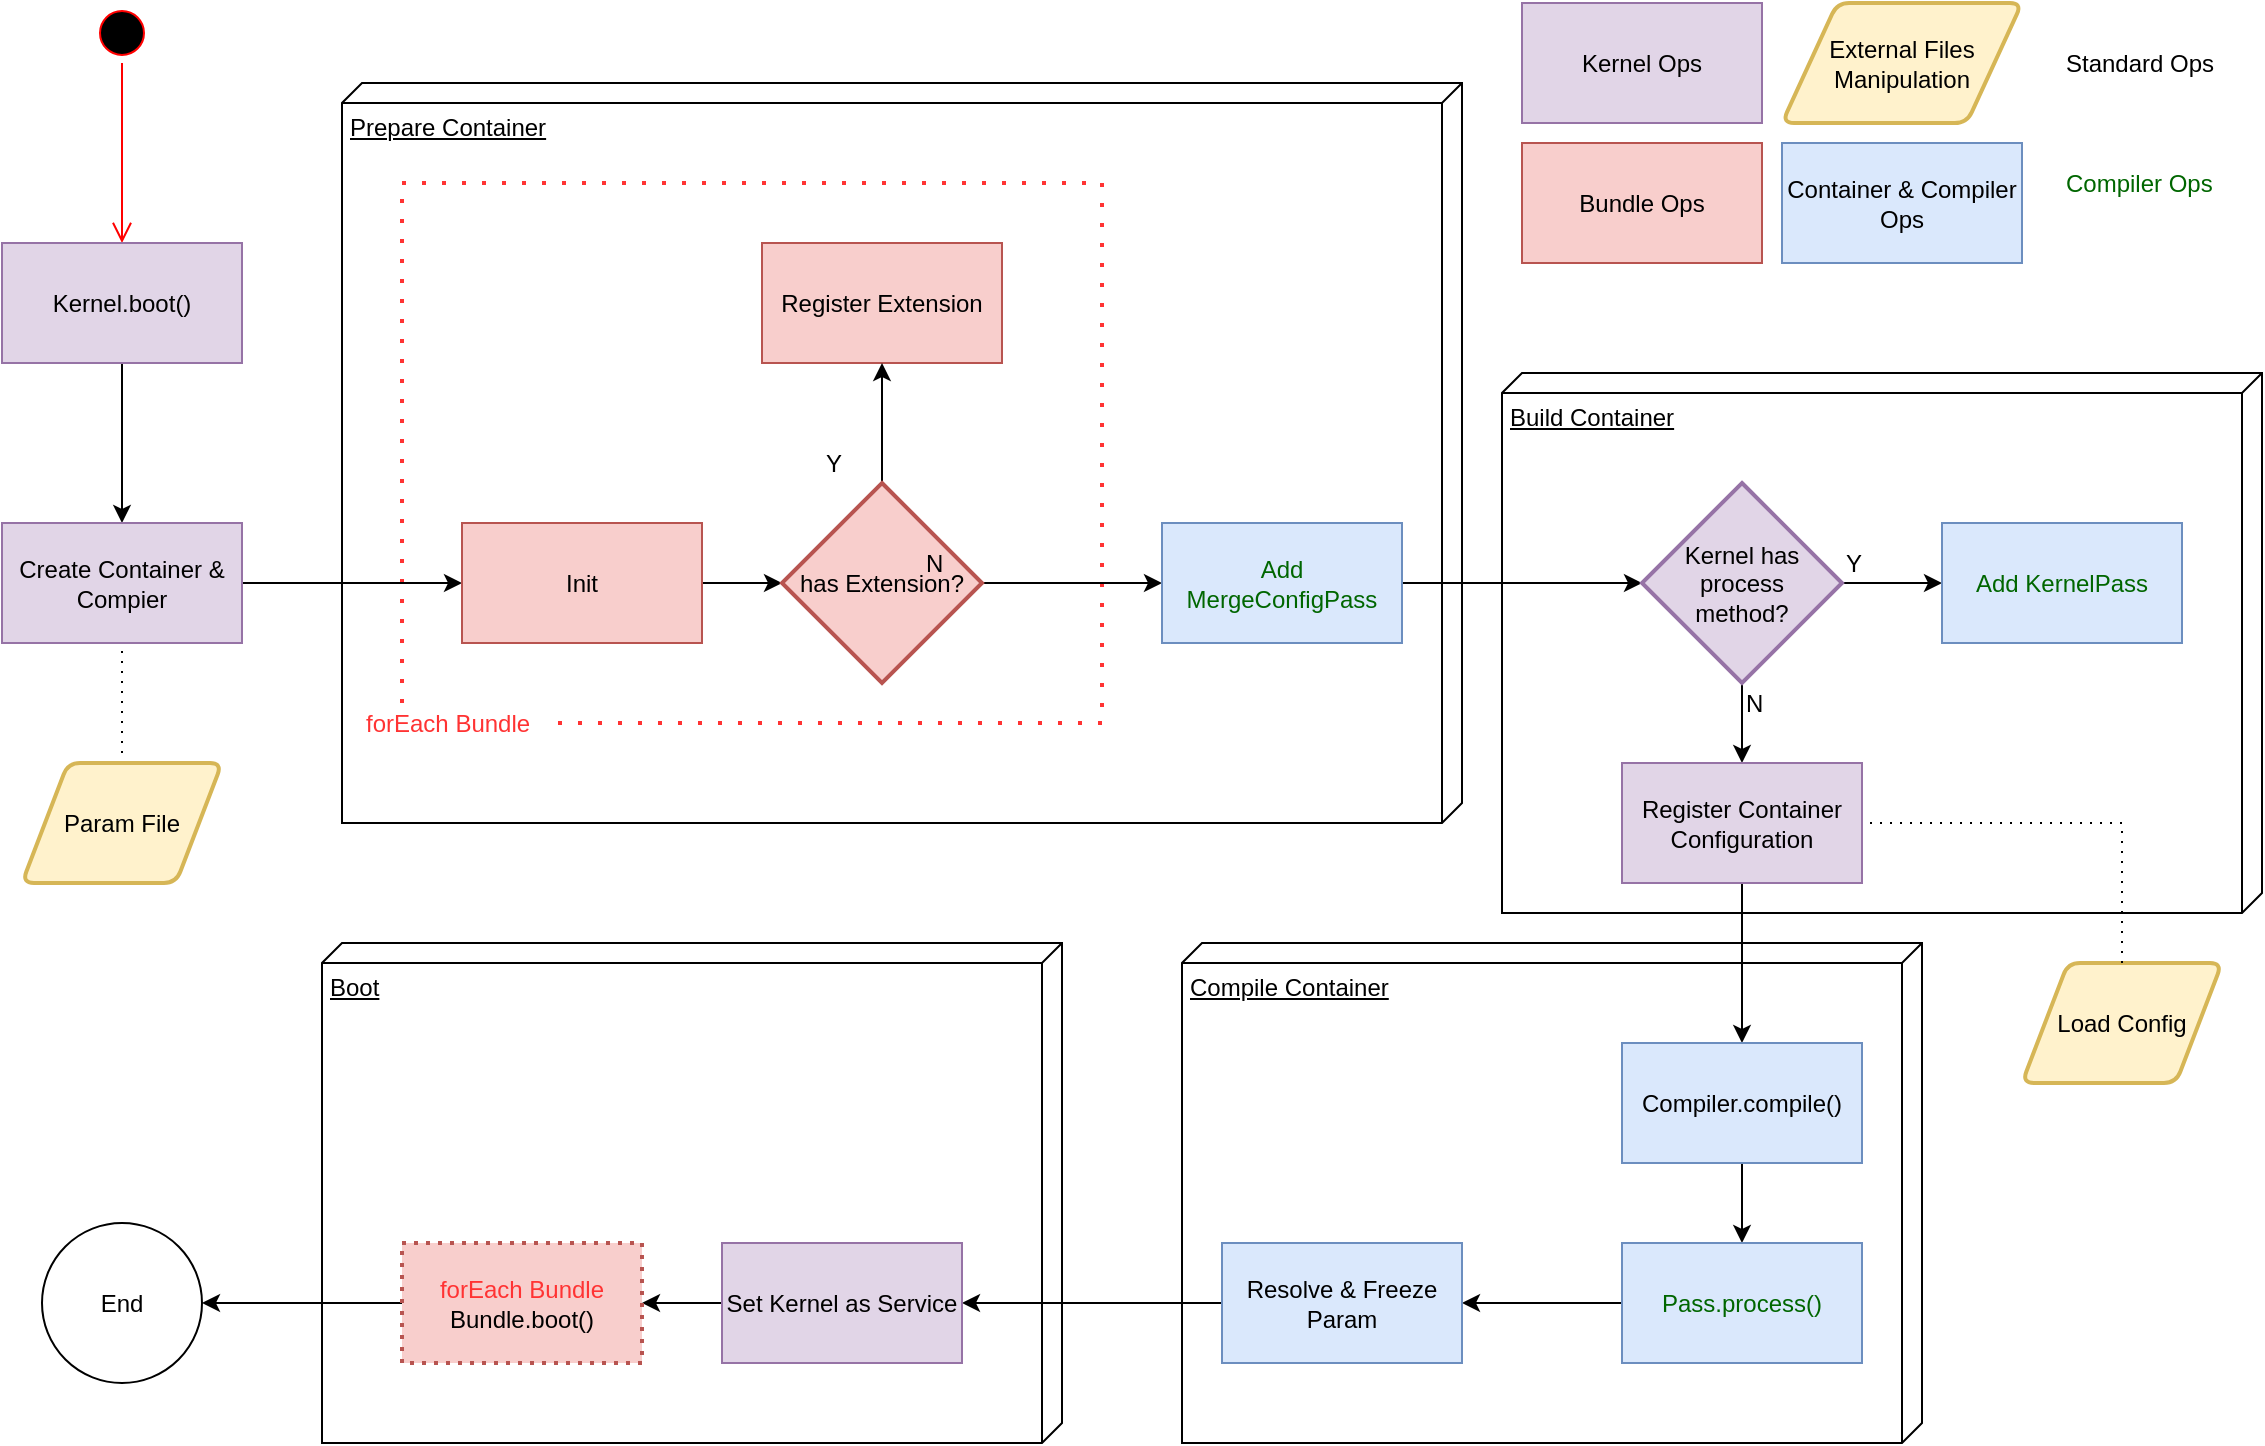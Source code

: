 <mxfile version="12.1.0" type="device" pages="1"><diagram id="0aX_6PSKxQDLrFqcyV0b" name="Page-1"><mxGraphModel dx="3120" dy="2194" grid="1" gridSize="10" guides="1" tooltips="1" connect="1" arrows="1" fold="1" page="1" pageScale="1" pageWidth="1169" pageHeight="827" math="0" shadow="0"><root><mxCell id="0"/><mxCell id="1" parent="0"/><mxCell id="4z8fx30DrOgJ4l-k7k_Z-54" value="Boot" style="verticalAlign=top;align=left;spacingTop=8;spacingLeft=2;spacingRight=12;shape=cube;size=10;direction=south;fontStyle=4;html=1;" vertex="1" parent="1"><mxGeometry x="177" y="521.5" width="370" height="250" as="geometry"/></mxCell><mxCell id="4z8fx30DrOgJ4l-k7k_Z-53" value="Compile Container" style="verticalAlign=top;align=left;spacingTop=8;spacingLeft=2;spacingRight=12;shape=cube;size=10;direction=south;fontStyle=4;html=1;" vertex="1" parent="1"><mxGeometry x="607" y="521.5" width="370" height="250" as="geometry"/></mxCell><mxCell id="4z8fx30DrOgJ4l-k7k_Z-34" value="Build Container" style="verticalAlign=top;align=left;spacingTop=8;spacingLeft=2;spacingRight=12;shape=cube;size=10;direction=south;fontStyle=4;html=1;" vertex="1" parent="1"><mxGeometry x="767" y="236.5" width="380" height="270" as="geometry"/></mxCell><mxCell id="4z8fx30DrOgJ4l-k7k_Z-20" value="Prepare Container" style="verticalAlign=top;align=left;spacingTop=8;spacingLeft=2;spacingRight=12;shape=cube;size=10;direction=south;fontStyle=4;html=1;" vertex="1" parent="1"><mxGeometry x="187" y="91.5" width="560" height="370" as="geometry"/></mxCell><mxCell id="4z8fx30DrOgJ4l-k7k_Z-27" value="" style="rounded=0;whiteSpace=wrap;html=1;strokeColor=#FF3333;dashed=1;dashPattern=1 4;fillColor=none;strokeWidth=2;" vertex="1" parent="1"><mxGeometry x="217" y="141.5" width="350" height="270" as="geometry"/></mxCell><mxCell id="4z8fx30DrOgJ4l-k7k_Z-2" value="" style="ellipse;html=1;shape=startState;fillColor=#000000;strokeColor=#ff0000;" vertex="1" parent="1"><mxGeometry x="62" y="51.5" width="30" height="30" as="geometry"/></mxCell><mxCell id="4z8fx30DrOgJ4l-k7k_Z-3" value="" style="edgeStyle=orthogonalEdgeStyle;html=1;verticalAlign=bottom;endArrow=open;endSize=8;strokeColor=#ff0000;entryX=0.5;entryY=0;entryDx=0;entryDy=0;" edge="1" source="4z8fx30DrOgJ4l-k7k_Z-2" parent="1" target="4z8fx30DrOgJ4l-k7k_Z-4"><mxGeometry relative="1" as="geometry"><mxPoint x="32" y="141.5" as="targetPoint"/></mxGeometry></mxCell><mxCell id="4z8fx30DrOgJ4l-k7k_Z-6" value="" style="edgeStyle=orthogonalEdgeStyle;rounded=0;orthogonalLoop=1;jettySize=auto;html=1;" edge="1" parent="1" source="4z8fx30DrOgJ4l-k7k_Z-4" target="4z8fx30DrOgJ4l-k7k_Z-5"><mxGeometry relative="1" as="geometry"/></mxCell><mxCell id="4z8fx30DrOgJ4l-k7k_Z-4" value="Kernel.boot()" style="rounded=0;whiteSpace=wrap;html=1;fillColor=#e1d5e7;strokeColor=#9673a6;" vertex="1" parent="1"><mxGeometry x="17" y="171.5" width="120" height="60" as="geometry"/></mxCell><mxCell id="4z8fx30DrOgJ4l-k7k_Z-11" value="" style="edgeStyle=orthogonalEdgeStyle;rounded=0;orthogonalLoop=1;jettySize=auto;html=1;endArrow=classic;endFill=1;" edge="1" parent="1" source="4z8fx30DrOgJ4l-k7k_Z-5" target="4z8fx30DrOgJ4l-k7k_Z-10"><mxGeometry relative="1" as="geometry"/></mxCell><mxCell id="4z8fx30DrOgJ4l-k7k_Z-5" value="Create Container &amp;amp; Compier" style="rounded=0;whiteSpace=wrap;html=1;fillColor=#e1d5e7;strokeColor=#9673a6;" vertex="1" parent="1"><mxGeometry x="17" y="311.5" width="120" height="60" as="geometry"/></mxCell><mxCell id="4z8fx30DrOgJ4l-k7k_Z-16" style="edgeStyle=orthogonalEdgeStyle;rounded=0;orthogonalLoop=1;jettySize=auto;html=1;exitX=1;exitY=0.5;exitDx=0;exitDy=0;entryX=0;entryY=0.5;entryDx=0;entryDy=0;entryPerimeter=0;endArrow=classic;endFill=1;" edge="1" parent="1" source="4z8fx30DrOgJ4l-k7k_Z-10" target="4z8fx30DrOgJ4l-k7k_Z-12"><mxGeometry relative="1" as="geometry"/></mxCell><mxCell id="4z8fx30DrOgJ4l-k7k_Z-10" value="Init" style="rounded=0;whiteSpace=wrap;html=1;fillColor=#f8cecc;strokeColor=#b85450;" vertex="1" parent="1"><mxGeometry x="247" y="311.5" width="120" height="60" as="geometry"/></mxCell><mxCell id="4z8fx30DrOgJ4l-k7k_Z-13" value="Register Extension" style="rounded=0;whiteSpace=wrap;html=1;fillColor=#f8cecc;strokeColor=#b85450;" vertex="1" parent="1"><mxGeometry x="397" y="171.5" width="120" height="60" as="geometry"/></mxCell><mxCell id="4z8fx30DrOgJ4l-k7k_Z-8" style="edgeStyle=orthogonalEdgeStyle;rounded=0;orthogonalLoop=1;jettySize=auto;html=1;exitX=0.5;exitY=0;exitDx=0;exitDy=0;entryX=0.5;entryY=1;entryDx=0;entryDy=0;dashed=1;dashPattern=1 4;endArrow=none;endFill=0;" edge="1" parent="1" source="4z8fx30DrOgJ4l-k7k_Z-7" target="4z8fx30DrOgJ4l-k7k_Z-5"><mxGeometry relative="1" as="geometry"/></mxCell><mxCell id="4z8fx30DrOgJ4l-k7k_Z-7" value="Param File" style="shape=parallelogram;html=1;strokeWidth=2;perimeter=parallelogramPerimeter;whiteSpace=wrap;rounded=1;arcSize=12;size=0.23;fillColor=#fff2cc;strokeColor=#d6b656;" vertex="1" parent="1"><mxGeometry x="27" y="431.5" width="100" height="60" as="geometry"/></mxCell><mxCell id="4z8fx30DrOgJ4l-k7k_Z-14" style="edgeStyle=orthogonalEdgeStyle;rounded=0;orthogonalLoop=1;jettySize=auto;html=1;exitX=0.5;exitY=0;exitDx=0;exitDy=0;exitPerimeter=0;entryX=0.5;entryY=1;entryDx=0;entryDy=0;endArrow=classic;endFill=1;" edge="1" parent="1" source="4z8fx30DrOgJ4l-k7k_Z-12" target="4z8fx30DrOgJ4l-k7k_Z-13"><mxGeometry relative="1" as="geometry"/></mxCell><mxCell id="4z8fx30DrOgJ4l-k7k_Z-18" style="edgeStyle=orthogonalEdgeStyle;rounded=0;orthogonalLoop=1;jettySize=auto;html=1;exitX=1;exitY=0.5;exitDx=0;exitDy=0;exitPerimeter=0;entryX=0;entryY=0.5;entryDx=0;entryDy=0;endArrow=classic;endFill=1;" edge="1" parent="1" source="4z8fx30DrOgJ4l-k7k_Z-12" target="4z8fx30DrOgJ4l-k7k_Z-17"><mxGeometry relative="1" as="geometry"/></mxCell><mxCell id="4z8fx30DrOgJ4l-k7k_Z-12" value="has Extension?" style="strokeWidth=2;html=1;shape=mxgraph.flowchart.decision;whiteSpace=wrap;fillColor=#f8cecc;strokeColor=#b85450;" vertex="1" parent="1"><mxGeometry x="407" y="291.5" width="100" height="100" as="geometry"/></mxCell><mxCell id="4z8fx30DrOgJ4l-k7k_Z-15" value="Y" style="text;html=1;resizable=0;points=[];autosize=1;align=left;verticalAlign=top;spacingTop=-4;" vertex="1" parent="1"><mxGeometry x="427" y="271.5" width="20" height="20" as="geometry"/></mxCell><mxCell id="4z8fx30DrOgJ4l-k7k_Z-22" value="" style="edgeStyle=orthogonalEdgeStyle;rounded=0;orthogonalLoop=1;jettySize=auto;html=1;endArrow=classic;endFill=1;entryX=0;entryY=0.5;entryDx=0;entryDy=0;entryPerimeter=0;" edge="1" parent="1" source="4z8fx30DrOgJ4l-k7k_Z-17" target="4z8fx30DrOgJ4l-k7k_Z-23"><mxGeometry relative="1" as="geometry"><mxPoint x="717" y="341.5" as="targetPoint"/></mxGeometry></mxCell><mxCell id="4z8fx30DrOgJ4l-k7k_Z-17" value="&lt;font color=&quot;#006600&quot;&gt;Add MergeConfigPass&lt;/font&gt;" style="rounded=0;whiteSpace=wrap;html=1;fillColor=#dae8fc;strokeColor=#6c8ebf;" vertex="1" parent="1"><mxGeometry x="597" y="311.5" width="120" height="60" as="geometry"/></mxCell><mxCell id="4z8fx30DrOgJ4l-k7k_Z-19" value="N" style="text;html=1;resizable=0;points=[];autosize=1;align=left;verticalAlign=top;spacingTop=-4;" vertex="1" parent="1"><mxGeometry x="477" y="321.5" width="20" height="20" as="geometry"/></mxCell><mxCell id="4z8fx30DrOgJ4l-k7k_Z-26" style="edgeStyle=orthogonalEdgeStyle;rounded=0;orthogonalLoop=1;jettySize=auto;html=1;exitX=1;exitY=0.5;exitDx=0;exitDy=0;exitPerimeter=0;entryX=0;entryY=0.5;entryDx=0;entryDy=0;endArrow=classic;endFill=1;" edge="1" parent="1" source="4z8fx30DrOgJ4l-k7k_Z-23" target="4z8fx30DrOgJ4l-k7k_Z-25"><mxGeometry relative="1" as="geometry"/></mxCell><mxCell id="4z8fx30DrOgJ4l-k7k_Z-31" style="edgeStyle=orthogonalEdgeStyle;rounded=0;orthogonalLoop=1;jettySize=auto;html=1;exitX=0.5;exitY=1;exitDx=0;exitDy=0;exitPerimeter=0;entryX=0.5;entryY=0;entryDx=0;entryDy=0;endArrow=classic;endFill=1;" edge="1" parent="1" source="4z8fx30DrOgJ4l-k7k_Z-23" target="4z8fx30DrOgJ4l-k7k_Z-30"><mxGeometry relative="1" as="geometry"/></mxCell><mxCell id="4z8fx30DrOgJ4l-k7k_Z-23" value="Kernel has process&lt;br&gt;method?" style="strokeWidth=2;html=1;shape=mxgraph.flowchart.decision;whiteSpace=wrap;fillColor=#e1d5e7;strokeColor=#9673a6;" vertex="1" parent="1"><mxGeometry x="837" y="291.5" width="100" height="100" as="geometry"/></mxCell><mxCell id="4z8fx30DrOgJ4l-k7k_Z-25" value="&lt;font color=&quot;#006600&quot;&gt;Add KernelPass&lt;/font&gt;" style="rounded=0;whiteSpace=wrap;html=1;fillColor=#dae8fc;strokeColor=#6c8ebf;" vertex="1" parent="1"><mxGeometry x="987" y="311.5" width="120" height="60" as="geometry"/></mxCell><mxCell id="4z8fx30DrOgJ4l-k7k_Z-29" value="&lt;font color=&quot;#ff3333&quot;&gt;forEach Bundle&lt;/font&gt;" style="text;html=1;resizable=0;points=[];autosize=1;align=left;verticalAlign=top;spacingTop=-4;fillColor=#ffffff;" vertex="1" parent="1"><mxGeometry x="197" y="401.5" width="90" height="20" as="geometry"/></mxCell><mxCell id="4z8fx30DrOgJ4l-k7k_Z-38" value="" style="edgeStyle=orthogonalEdgeStyle;rounded=0;orthogonalLoop=1;jettySize=auto;html=1;endArrow=classic;endFill=1;" edge="1" parent="1" source="4z8fx30DrOgJ4l-k7k_Z-30" target="4z8fx30DrOgJ4l-k7k_Z-37"><mxGeometry relative="1" as="geometry"/></mxCell><mxCell id="4z8fx30DrOgJ4l-k7k_Z-30" value="Register Container Configuration" style="rounded=0;whiteSpace=wrap;html=1;fillColor=#e1d5e7;strokeColor=#9673a6;" vertex="1" parent="1"><mxGeometry x="827" y="431.5" width="120" height="60" as="geometry"/></mxCell><mxCell id="4z8fx30DrOgJ4l-k7k_Z-40" value="" style="edgeStyle=orthogonalEdgeStyle;rounded=0;orthogonalLoop=1;jettySize=auto;html=1;endArrow=classic;endFill=1;" edge="1" parent="1" source="4z8fx30DrOgJ4l-k7k_Z-37" target="4z8fx30DrOgJ4l-k7k_Z-39"><mxGeometry relative="1" as="geometry"/></mxCell><mxCell id="4z8fx30DrOgJ4l-k7k_Z-37" value="Compiler.compile()" style="rounded=0;whiteSpace=wrap;html=1;fillColor=#dae8fc;strokeColor=#6c8ebf;" vertex="1" parent="1"><mxGeometry x="827" y="571.5" width="120" height="60" as="geometry"/></mxCell><mxCell id="4z8fx30DrOgJ4l-k7k_Z-42" value="" style="edgeStyle=orthogonalEdgeStyle;rounded=0;orthogonalLoop=1;jettySize=auto;html=1;endArrow=classic;endFill=1;" edge="1" parent="1" source="4z8fx30DrOgJ4l-k7k_Z-39" target="4z8fx30DrOgJ4l-k7k_Z-41"><mxGeometry relative="1" as="geometry"/></mxCell><mxCell id="4z8fx30DrOgJ4l-k7k_Z-39" value="&lt;font color=&quot;#006600&quot;&gt;Pass.process()&lt;/font&gt;" style="rounded=0;whiteSpace=wrap;html=1;fillColor=#dae8fc;strokeColor=#6c8ebf;" vertex="1" parent="1"><mxGeometry x="827" y="671.5" width="120" height="60" as="geometry"/></mxCell><mxCell id="4z8fx30DrOgJ4l-k7k_Z-44" value="" style="edgeStyle=orthogonalEdgeStyle;rounded=0;orthogonalLoop=1;jettySize=auto;html=1;endArrow=classic;endFill=1;" edge="1" parent="1" source="4z8fx30DrOgJ4l-k7k_Z-41" target="4z8fx30DrOgJ4l-k7k_Z-43"><mxGeometry relative="1" as="geometry"/></mxCell><mxCell id="4z8fx30DrOgJ4l-k7k_Z-41" value="Resolve &amp;amp; Freeze Param" style="rounded=0;whiteSpace=wrap;html=1;fillColor=#dae8fc;strokeColor=#6c8ebf;" vertex="1" parent="1"><mxGeometry x="627" y="671.5" width="120" height="60" as="geometry"/></mxCell><mxCell id="4z8fx30DrOgJ4l-k7k_Z-46" value="" style="edgeStyle=orthogonalEdgeStyle;rounded=0;orthogonalLoop=1;jettySize=auto;html=1;endArrow=classic;endFill=1;" edge="1" parent="1" source="4z8fx30DrOgJ4l-k7k_Z-43" target="4z8fx30DrOgJ4l-k7k_Z-45"><mxGeometry relative="1" as="geometry"/></mxCell><mxCell id="4z8fx30DrOgJ4l-k7k_Z-43" value="Set Kernel as Service" style="rounded=0;whiteSpace=wrap;html=1;fillColor=#e1d5e7;strokeColor=#9673a6;" vertex="1" parent="1"><mxGeometry x="377" y="671.5" width="120" height="60" as="geometry"/></mxCell><mxCell id="4z8fx30DrOgJ4l-k7k_Z-50" style="edgeStyle=orthogonalEdgeStyle;rounded=0;orthogonalLoop=1;jettySize=auto;html=1;exitX=0;exitY=0.5;exitDx=0;exitDy=0;entryX=1;entryY=0.5;entryDx=0;entryDy=0;endArrow=classic;endFill=1;" edge="1" parent="1" source="4z8fx30DrOgJ4l-k7k_Z-45" target="4z8fx30DrOgJ4l-k7k_Z-47"><mxGeometry relative="1" as="geometry"/></mxCell><mxCell id="4z8fx30DrOgJ4l-k7k_Z-45" value="&lt;font color=&quot;#ff3333&quot;&gt;forEach Bundle&lt;br&gt;&lt;/font&gt;Bundle.boot()" style="rounded=0;whiteSpace=wrap;html=1;dashed=1;dashPattern=1 2;strokeWidth=2;strokeColor=#b85450;fillColor=#f8cecc;" vertex="1" parent="1"><mxGeometry x="217" y="671.5" width="120" height="60" as="geometry"/></mxCell><mxCell id="4z8fx30DrOgJ4l-k7k_Z-32" value="N" style="text;html=1;resizable=0;points=[];autosize=1;align=left;verticalAlign=top;spacingTop=-4;" vertex="1" parent="1"><mxGeometry x="887" y="391.5" width="20" height="20" as="geometry"/></mxCell><mxCell id="4z8fx30DrOgJ4l-k7k_Z-33" value="Y" style="text;html=1;resizable=0;points=[];autosize=1;align=left;verticalAlign=top;spacingTop=-4;" vertex="1" parent="1"><mxGeometry x="937" y="321.5" width="20" height="20" as="geometry"/></mxCell><mxCell id="4z8fx30DrOgJ4l-k7k_Z-35" value="Load Config" style="shape=parallelogram;html=1;strokeWidth=2;perimeter=parallelogramPerimeter;whiteSpace=wrap;rounded=1;arcSize=12;size=0.23;fillColor=#fff2cc;strokeColor=#d6b656;" vertex="1" parent="1"><mxGeometry x="1027" y="531.5" width="100" height="60" as="geometry"/></mxCell><mxCell id="4z8fx30DrOgJ4l-k7k_Z-36" style="edgeStyle=orthogonalEdgeStyle;rounded=0;orthogonalLoop=1;jettySize=auto;html=1;exitX=0.5;exitY=0;exitDx=0;exitDy=0;entryX=1;entryY=0.5;entryDx=0;entryDy=0;dashed=1;dashPattern=1 4;endArrow=none;endFill=0;" edge="1" parent="1" source="4z8fx30DrOgJ4l-k7k_Z-35" target="4z8fx30DrOgJ4l-k7k_Z-30"><mxGeometry relative="1" as="geometry"><mxPoint x="87" y="441.5" as="sourcePoint"/><mxPoint x="87" y="381.5" as="targetPoint"/></mxGeometry></mxCell><mxCell id="4z8fx30DrOgJ4l-k7k_Z-47" value="End" style="ellipse;whiteSpace=wrap;html=1;aspect=fixed;strokeColor=#000000;strokeWidth=1;fillColor=#ffffff;" vertex="1" parent="1"><mxGeometry x="37" y="661.5" width="80" height="80" as="geometry"/></mxCell><mxCell id="4z8fx30DrOgJ4l-k7k_Z-55" value="Kernel Ops" style="rounded=0;whiteSpace=wrap;html=1;strokeColor=#9673a6;strokeWidth=1;fillColor=#e1d5e7;" vertex="1" parent="1"><mxGeometry x="777" y="51.5" width="120" height="60" as="geometry"/></mxCell><mxCell id="4z8fx30DrOgJ4l-k7k_Z-56" value="Bundle Ops" style="rounded=0;whiteSpace=wrap;html=1;strokeColor=#b85450;strokeWidth=1;fillColor=#f8cecc;" vertex="1" parent="1"><mxGeometry x="777" y="121.5" width="120" height="60" as="geometry"/></mxCell><mxCell id="4z8fx30DrOgJ4l-k7k_Z-57" value="Container &amp;amp; Compiler Ops" style="rounded=0;whiteSpace=wrap;html=1;strokeColor=#6c8ebf;strokeWidth=1;fillColor=#dae8fc;" vertex="1" parent="1"><mxGeometry x="907" y="121.5" width="120" height="60" as="geometry"/></mxCell><mxCell id="4z8fx30DrOgJ4l-k7k_Z-58" value="External Files Manipulation" style="shape=parallelogram;html=1;strokeWidth=2;perimeter=parallelogramPerimeter;whiteSpace=wrap;rounded=1;arcSize=12;size=0.23;fillColor=#fff2cc;strokeColor=#d6b656;" vertex="1" parent="1"><mxGeometry x="907" y="51.5" width="120" height="60" as="geometry"/></mxCell><mxCell id="4z8fx30DrOgJ4l-k7k_Z-59" value="Standard Ops" style="text;html=1;resizable=0;points=[];autosize=1;align=left;verticalAlign=top;spacingTop=-4;" vertex="1" parent="1"><mxGeometry x="1047" y="71.5" width="90" height="20" as="geometry"/></mxCell><mxCell id="4z8fx30DrOgJ4l-k7k_Z-60" value="Compiler Ops" style="text;html=1;resizable=0;points=[];autosize=1;align=left;verticalAlign=top;spacingTop=-4;fontColor=#006600;" vertex="1" parent="1"><mxGeometry x="1047" y="131.5" width="90" height="20" as="geometry"/></mxCell></root></mxGraphModel></diagram></mxfile>